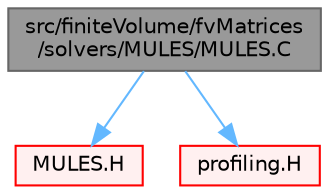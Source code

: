 digraph "src/finiteVolume/fvMatrices/solvers/MULES/MULES.C"
{
 // LATEX_PDF_SIZE
  bgcolor="transparent";
  edge [fontname=Helvetica,fontsize=10,labelfontname=Helvetica,labelfontsize=10];
  node [fontname=Helvetica,fontsize=10,shape=box,height=0.2,width=0.4];
  Node1 [id="Node000001",label="src/finiteVolume/fvMatrices\l/solvers/MULES/MULES.C",height=0.2,width=0.4,color="gray40", fillcolor="grey60", style="filled", fontcolor="black",tooltip=" "];
  Node1 -> Node2 [id="edge1_Node000001_Node000002",color="steelblue1",style="solid",tooltip=" "];
  Node2 [id="Node000002",label="MULES.H",height=0.2,width=0.4,color="red", fillcolor="#FFF0F0", style="filled",URL="$MULES_8H.html",tooltip="MULES: Multidimensional universal limiter for explicit solution."];
  Node1 -> Node221 [id="edge2_Node000001_Node000221",color="steelblue1",style="solid",tooltip=" "];
  Node221 [id="Node000221",label="profiling.H",height=0.2,width=0.4,color="red", fillcolor="#FFF0F0", style="filled",URL="$profiling_8H.html",tooltip=" "];
}
